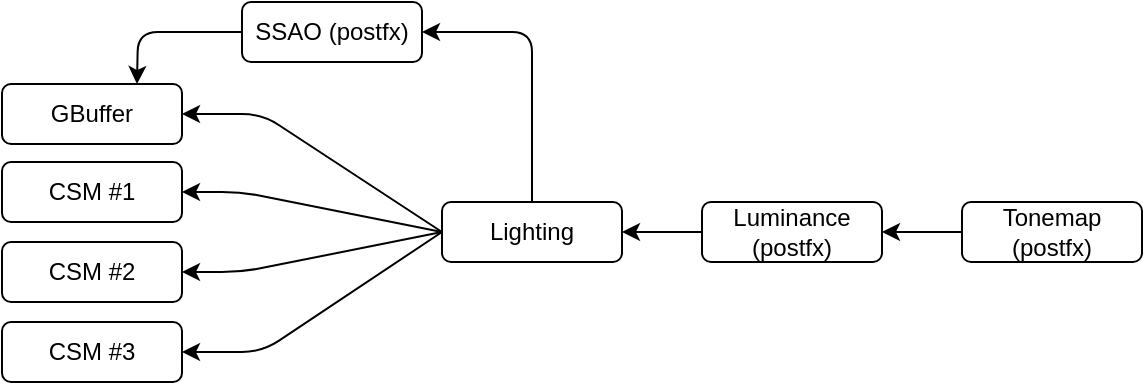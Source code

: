 <mxfile version="12.9.3" type="device"><diagram id="G9-Nu2MhNF9KPZmS3J2Z" name="Page-1"><mxGraphModel dx="1086" dy="636" grid="1" gridSize="10" guides="1" tooltips="1" connect="1" arrows="1" fold="1" page="1" pageScale="1" pageWidth="850" pageHeight="1100" math="0" shadow="0"><root><mxCell id="0"/><mxCell id="1" parent="0"/><mxCell id="khyiq8Tz_UVRisaw9Jxy-4" value="GBuffer" style="rounded=1;whiteSpace=wrap;html=1;" vertex="1" parent="1"><mxGeometry x="110" y="61" width="90" height="30" as="geometry"/></mxCell><mxCell id="khyiq8Tz_UVRisaw9Jxy-5" value="CSM #1" style="rounded=1;whiteSpace=wrap;html=1;" vertex="1" parent="1"><mxGeometry x="110" y="100" width="90" height="30" as="geometry"/></mxCell><mxCell id="khyiq8Tz_UVRisaw9Jxy-6" value="CSM #2&lt;br&gt;" style="rounded=1;whiteSpace=wrap;html=1;" vertex="1" parent="1"><mxGeometry x="110" y="140" width="90" height="30" as="geometry"/></mxCell><mxCell id="khyiq8Tz_UVRisaw9Jxy-7" value="CSM #3" style="rounded=1;whiteSpace=wrap;html=1;" vertex="1" parent="1"><mxGeometry x="110" y="180" width="90" height="30" as="geometry"/></mxCell><mxCell id="khyiq8Tz_UVRisaw9Jxy-9" value="Lighting" style="rounded=1;whiteSpace=wrap;html=1;" vertex="1" parent="1"><mxGeometry x="330" y="120" width="90" height="30" as="geometry"/></mxCell><mxCell id="khyiq8Tz_UVRisaw9Jxy-10" value="Luminance (postfx)" style="rounded=1;whiteSpace=wrap;html=1;" vertex="1" parent="1"><mxGeometry x="460" y="120" width="90" height="30" as="geometry"/></mxCell><mxCell id="khyiq8Tz_UVRisaw9Jxy-12" value="SSAO (postfx)" style="rounded=1;whiteSpace=wrap;html=1;" vertex="1" parent="1"><mxGeometry x="230" y="20" width="90" height="30" as="geometry"/></mxCell><mxCell id="khyiq8Tz_UVRisaw9Jxy-14" value="" style="endArrow=classic;html=1;exitX=0;exitY=0.5;exitDx=0;exitDy=0;entryX=1;entryY=0.5;entryDx=0;entryDy=0;" edge="1" parent="1" source="khyiq8Tz_UVRisaw9Jxy-9" target="khyiq8Tz_UVRisaw9Jxy-4"><mxGeometry width="50" height="50" relative="1" as="geometry"><mxPoint x="400" y="340" as="sourcePoint"/><mxPoint x="450" y="290" as="targetPoint"/><Array as="points"><mxPoint x="240" y="76"/></Array></mxGeometry></mxCell><mxCell id="khyiq8Tz_UVRisaw9Jxy-16" value="" style="endArrow=classic;html=1;exitX=0;exitY=0.5;exitDx=0;exitDy=0;entryX=1;entryY=0.5;entryDx=0;entryDy=0;" edge="1" parent="1" source="khyiq8Tz_UVRisaw9Jxy-9" target="khyiq8Tz_UVRisaw9Jxy-5"><mxGeometry width="50" height="50" relative="1" as="geometry"><mxPoint x="400" y="340" as="sourcePoint"/><mxPoint x="450" y="290" as="targetPoint"/><Array as="points"><mxPoint x="230" y="115"/></Array></mxGeometry></mxCell><mxCell id="khyiq8Tz_UVRisaw9Jxy-17" value="" style="endArrow=classic;html=1;exitX=0;exitY=0.5;exitDx=0;exitDy=0;entryX=1;entryY=0.5;entryDx=0;entryDy=0;" edge="1" parent="1" source="khyiq8Tz_UVRisaw9Jxy-9" target="khyiq8Tz_UVRisaw9Jxy-6"><mxGeometry width="50" height="50" relative="1" as="geometry"><mxPoint x="400" y="340" as="sourcePoint"/><mxPoint x="450" y="290" as="targetPoint"/><Array as="points"><mxPoint x="230" y="155"/></Array></mxGeometry></mxCell><mxCell id="khyiq8Tz_UVRisaw9Jxy-18" value="" style="endArrow=classic;html=1;exitX=0;exitY=0.5;exitDx=0;exitDy=0;entryX=1;entryY=0.5;entryDx=0;entryDy=0;" edge="1" parent="1" source="khyiq8Tz_UVRisaw9Jxy-9" target="khyiq8Tz_UVRisaw9Jxy-7"><mxGeometry width="50" height="50" relative="1" as="geometry"><mxPoint x="400" y="340" as="sourcePoint"/><mxPoint x="450" y="290" as="targetPoint"/><Array as="points"><mxPoint x="240" y="195"/></Array></mxGeometry></mxCell><mxCell id="khyiq8Tz_UVRisaw9Jxy-19" style="edgeStyle=orthogonalEdgeStyle;rounded=0;orthogonalLoop=1;jettySize=auto;html=1;exitX=0.5;exitY=1;exitDx=0;exitDy=0;" edge="1" parent="1" source="khyiq8Tz_UVRisaw9Jxy-12" target="khyiq8Tz_UVRisaw9Jxy-12"><mxGeometry relative="1" as="geometry"/></mxCell><mxCell id="khyiq8Tz_UVRisaw9Jxy-20" value="" style="endArrow=classic;html=1;exitX=0;exitY=0.5;exitDx=0;exitDy=0;entryX=0.75;entryY=0;entryDx=0;entryDy=0;" edge="1" parent="1" source="khyiq8Tz_UVRisaw9Jxy-12" target="khyiq8Tz_UVRisaw9Jxy-4"><mxGeometry width="50" height="50" relative="1" as="geometry"><mxPoint x="400" y="340" as="sourcePoint"/><mxPoint x="320" y="195" as="targetPoint"/><Array as="points"><mxPoint x="178" y="35"/></Array></mxGeometry></mxCell><mxCell id="khyiq8Tz_UVRisaw9Jxy-23" value="" style="endArrow=classic;html=1;exitX=0.5;exitY=0;exitDx=0;exitDy=0;entryX=1;entryY=0.5;entryDx=0;entryDy=0;" edge="1" parent="1" source="khyiq8Tz_UVRisaw9Jxy-9" target="khyiq8Tz_UVRisaw9Jxy-12"><mxGeometry width="50" height="50" relative="1" as="geometry"><mxPoint x="400" y="340" as="sourcePoint"/><mxPoint x="450" y="290" as="targetPoint"/><Array as="points"><mxPoint x="375" y="35"/></Array></mxGeometry></mxCell><mxCell id="khyiq8Tz_UVRisaw9Jxy-24" value="" style="endArrow=classic;html=1;exitX=0;exitY=0.5;exitDx=0;exitDy=0;entryX=1;entryY=0.5;entryDx=0;entryDy=0;" edge="1" parent="1" source="khyiq8Tz_UVRisaw9Jxy-10" target="khyiq8Tz_UVRisaw9Jxy-9"><mxGeometry width="50" height="50" relative="1" as="geometry"><mxPoint x="400" y="340" as="sourcePoint"/><mxPoint x="450" y="290" as="targetPoint"/></mxGeometry></mxCell><mxCell id="khyiq8Tz_UVRisaw9Jxy-25" value="Tonemap (postfx)" style="rounded=1;whiteSpace=wrap;html=1;" vertex="1" parent="1"><mxGeometry x="590" y="120" width="90" height="30" as="geometry"/></mxCell><mxCell id="khyiq8Tz_UVRisaw9Jxy-26" value="" style="endArrow=classic;html=1;exitX=0;exitY=0.5;exitDx=0;exitDy=0;entryX=1;entryY=0.5;entryDx=0;entryDy=0;" edge="1" parent="1" source="khyiq8Tz_UVRisaw9Jxy-25" target="khyiq8Tz_UVRisaw9Jxy-10"><mxGeometry width="50" height="50" relative="1" as="geometry"><mxPoint x="400" y="340" as="sourcePoint"/><mxPoint x="450" y="290" as="targetPoint"/></mxGeometry></mxCell></root></mxGraphModel></diagram></mxfile>